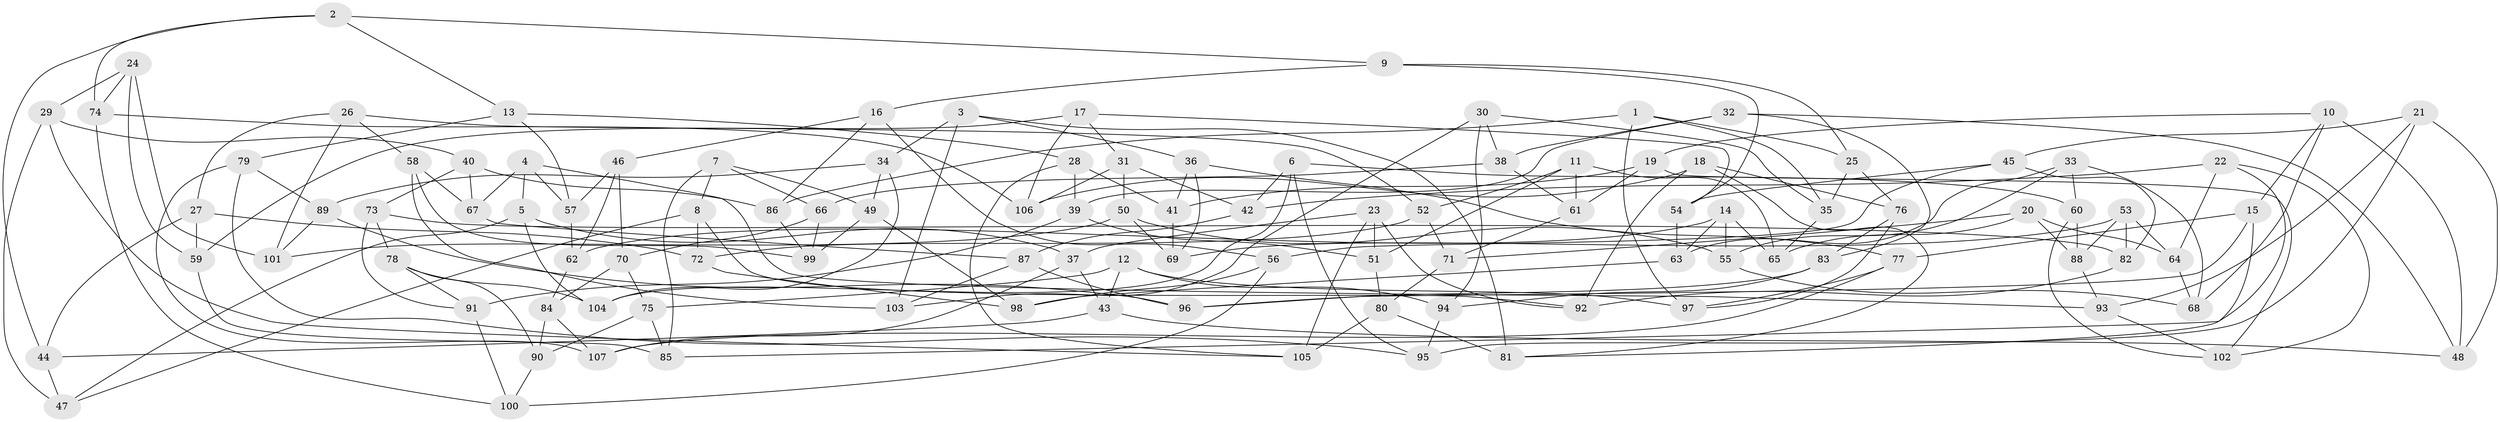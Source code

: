 // coarse degree distribution, {3: 0.1320754716981132, 4: 0.5283018867924528, 5: 0.11320754716981132, 6: 0.03773584905660377, 7: 0.03773584905660377, 8: 0.07547169811320754, 10: 0.018867924528301886, 9: 0.018867924528301886, 11: 0.03773584905660377}
// Generated by graph-tools (version 1.1) at 2025/03/03/04/25 22:03:27]
// undirected, 107 vertices, 214 edges
graph export_dot {
graph [start="1"]
  node [color=gray90,style=filled];
  1;
  2;
  3;
  4;
  5;
  6;
  7;
  8;
  9;
  10;
  11;
  12;
  13;
  14;
  15;
  16;
  17;
  18;
  19;
  20;
  21;
  22;
  23;
  24;
  25;
  26;
  27;
  28;
  29;
  30;
  31;
  32;
  33;
  34;
  35;
  36;
  37;
  38;
  39;
  40;
  41;
  42;
  43;
  44;
  45;
  46;
  47;
  48;
  49;
  50;
  51;
  52;
  53;
  54;
  55;
  56;
  57;
  58;
  59;
  60;
  61;
  62;
  63;
  64;
  65;
  66;
  67;
  68;
  69;
  70;
  71;
  72;
  73;
  74;
  75;
  76;
  77;
  78;
  79;
  80;
  81;
  82;
  83;
  84;
  85;
  86;
  87;
  88;
  89;
  90;
  91;
  92;
  93;
  94;
  95;
  96;
  97;
  98;
  99;
  100;
  101;
  102;
  103;
  104;
  105;
  106;
  107;
  1 -- 86;
  1 -- 25;
  1 -- 35;
  1 -- 97;
  2 -- 74;
  2 -- 13;
  2 -- 9;
  2 -- 44;
  3 -- 36;
  3 -- 34;
  3 -- 103;
  3 -- 81;
  4 -- 93;
  4 -- 5;
  4 -- 67;
  4 -- 57;
  5 -- 47;
  5 -- 37;
  5 -- 104;
  6 -- 95;
  6 -- 60;
  6 -- 42;
  6 -- 104;
  7 -- 8;
  7 -- 85;
  7 -- 66;
  7 -- 49;
  8 -- 92;
  8 -- 47;
  8 -- 72;
  9 -- 16;
  9 -- 25;
  9 -- 54;
  10 -- 19;
  10 -- 48;
  10 -- 68;
  10 -- 15;
  11 -- 61;
  11 -- 52;
  11 -- 51;
  11 -- 65;
  12 -- 94;
  12 -- 43;
  12 -- 97;
  12 -- 75;
  13 -- 79;
  13 -- 28;
  13 -- 57;
  14 -- 65;
  14 -- 63;
  14 -- 55;
  14 -- 62;
  15 -- 77;
  15 -- 81;
  15 -- 96;
  16 -- 86;
  16 -- 46;
  16 -- 56;
  17 -- 31;
  17 -- 54;
  17 -- 59;
  17 -- 106;
  18 -- 76;
  18 -- 92;
  18 -- 81;
  18 -- 106;
  19 -- 41;
  19 -- 102;
  19 -- 61;
  20 -- 65;
  20 -- 88;
  20 -- 71;
  20 -- 64;
  21 -- 48;
  21 -- 93;
  21 -- 95;
  21 -- 45;
  22 -- 42;
  22 -- 102;
  22 -- 64;
  22 -- 85;
  23 -- 105;
  23 -- 51;
  23 -- 92;
  23 -- 37;
  24 -- 101;
  24 -- 59;
  24 -- 29;
  24 -- 74;
  25 -- 35;
  25 -- 76;
  26 -- 27;
  26 -- 52;
  26 -- 58;
  26 -- 101;
  27 -- 44;
  27 -- 72;
  27 -- 59;
  28 -- 41;
  28 -- 39;
  28 -- 105;
  29 -- 105;
  29 -- 47;
  29 -- 40;
  30 -- 94;
  30 -- 38;
  30 -- 103;
  30 -- 35;
  31 -- 106;
  31 -- 42;
  31 -- 50;
  32 -- 38;
  32 -- 83;
  32 -- 48;
  32 -- 39;
  33 -- 68;
  33 -- 60;
  33 -- 63;
  33 -- 55;
  34 -- 49;
  34 -- 104;
  34 -- 89;
  35 -- 65;
  36 -- 77;
  36 -- 69;
  36 -- 41;
  37 -- 107;
  37 -- 43;
  38 -- 66;
  38 -- 61;
  39 -- 51;
  39 -- 91;
  40 -- 67;
  40 -- 86;
  40 -- 73;
  41 -- 69;
  42 -- 87;
  43 -- 48;
  43 -- 44;
  44 -- 47;
  45 -- 54;
  45 -- 82;
  45 -- 56;
  46 -- 57;
  46 -- 62;
  46 -- 70;
  49 -- 98;
  49 -- 99;
  50 -- 55;
  50 -- 69;
  50 -- 101;
  51 -- 80;
  52 -- 72;
  52 -- 71;
  53 -- 88;
  53 -- 69;
  53 -- 64;
  53 -- 82;
  54 -- 63;
  55 -- 68;
  56 -- 100;
  56 -- 98;
  57 -- 62;
  58 -- 67;
  58 -- 99;
  58 -- 103;
  59 -- 85;
  60 -- 102;
  60 -- 88;
  61 -- 71;
  62 -- 84;
  63 -- 98;
  64 -- 68;
  66 -- 70;
  66 -- 99;
  67 -- 87;
  70 -- 84;
  70 -- 75;
  71 -- 80;
  72 -- 98;
  73 -- 78;
  73 -- 82;
  73 -- 91;
  74 -- 106;
  74 -- 100;
  75 -- 85;
  75 -- 90;
  76 -- 83;
  76 -- 97;
  77 -- 97;
  77 -- 107;
  78 -- 90;
  78 -- 91;
  78 -- 104;
  79 -- 95;
  79 -- 107;
  79 -- 89;
  80 -- 105;
  80 -- 81;
  82 -- 92;
  83 -- 94;
  83 -- 96;
  84 -- 90;
  84 -- 107;
  86 -- 99;
  87 -- 96;
  87 -- 103;
  88 -- 93;
  89 -- 101;
  89 -- 96;
  90 -- 100;
  91 -- 100;
  93 -- 102;
  94 -- 95;
}
